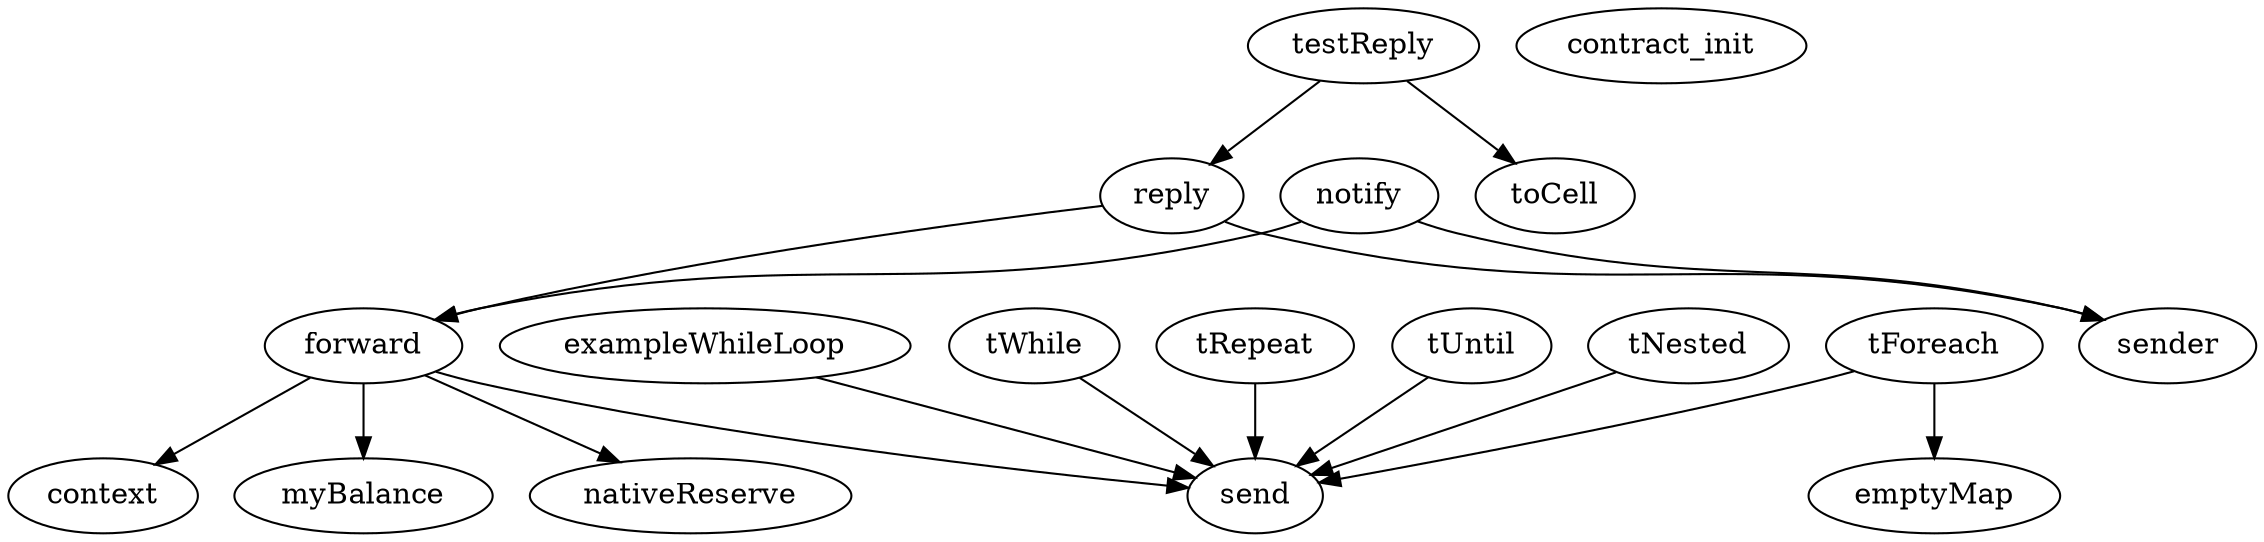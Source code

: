 digraph CallGraph {
  "reply" [label="reply"];
  "notify" [label="notify"];
  "forward" [label="forward"];
  "tWhile" [label="tWhile"];
  "tRepeat" [label="tRepeat"];
  "tUntil" [label="tUntil"];
  "tForeach" [label="tForeach"];
  "tNested" [label="tNested"];
  "contract_init" [label="contract_init"];
  "exampleWhileLoop" [label="exampleWhileLoop"];
  "testReply" [label="testReply"];
  "sender" [label="sender"];
  "context" [label="context"];
  "myBalance" [label="myBalance"];
  "nativeReserve" [label="nativeReserve"];
  "send" [label="send"];
  "emptyMap" [label="emptyMap"];
  "toCell" [label="toCell"];
  "reply" -> "forward";
  "reply" -> "sender";
  "notify" -> "forward";
  "notify" -> "sender";
  "forward" -> "context";
  "forward" -> "myBalance";
  "forward" -> "nativeReserve";
  "forward" -> "send";
  "tWhile" -> "send";
  "tRepeat" -> "send";
  "tUntil" -> "send";
  "tForeach" -> "emptyMap";
  "tForeach" -> "send";
  "tNested" -> "send";
  "exampleWhileLoop" -> "send";
  "testReply" -> "reply";
  "testReply" -> "toCell";
}